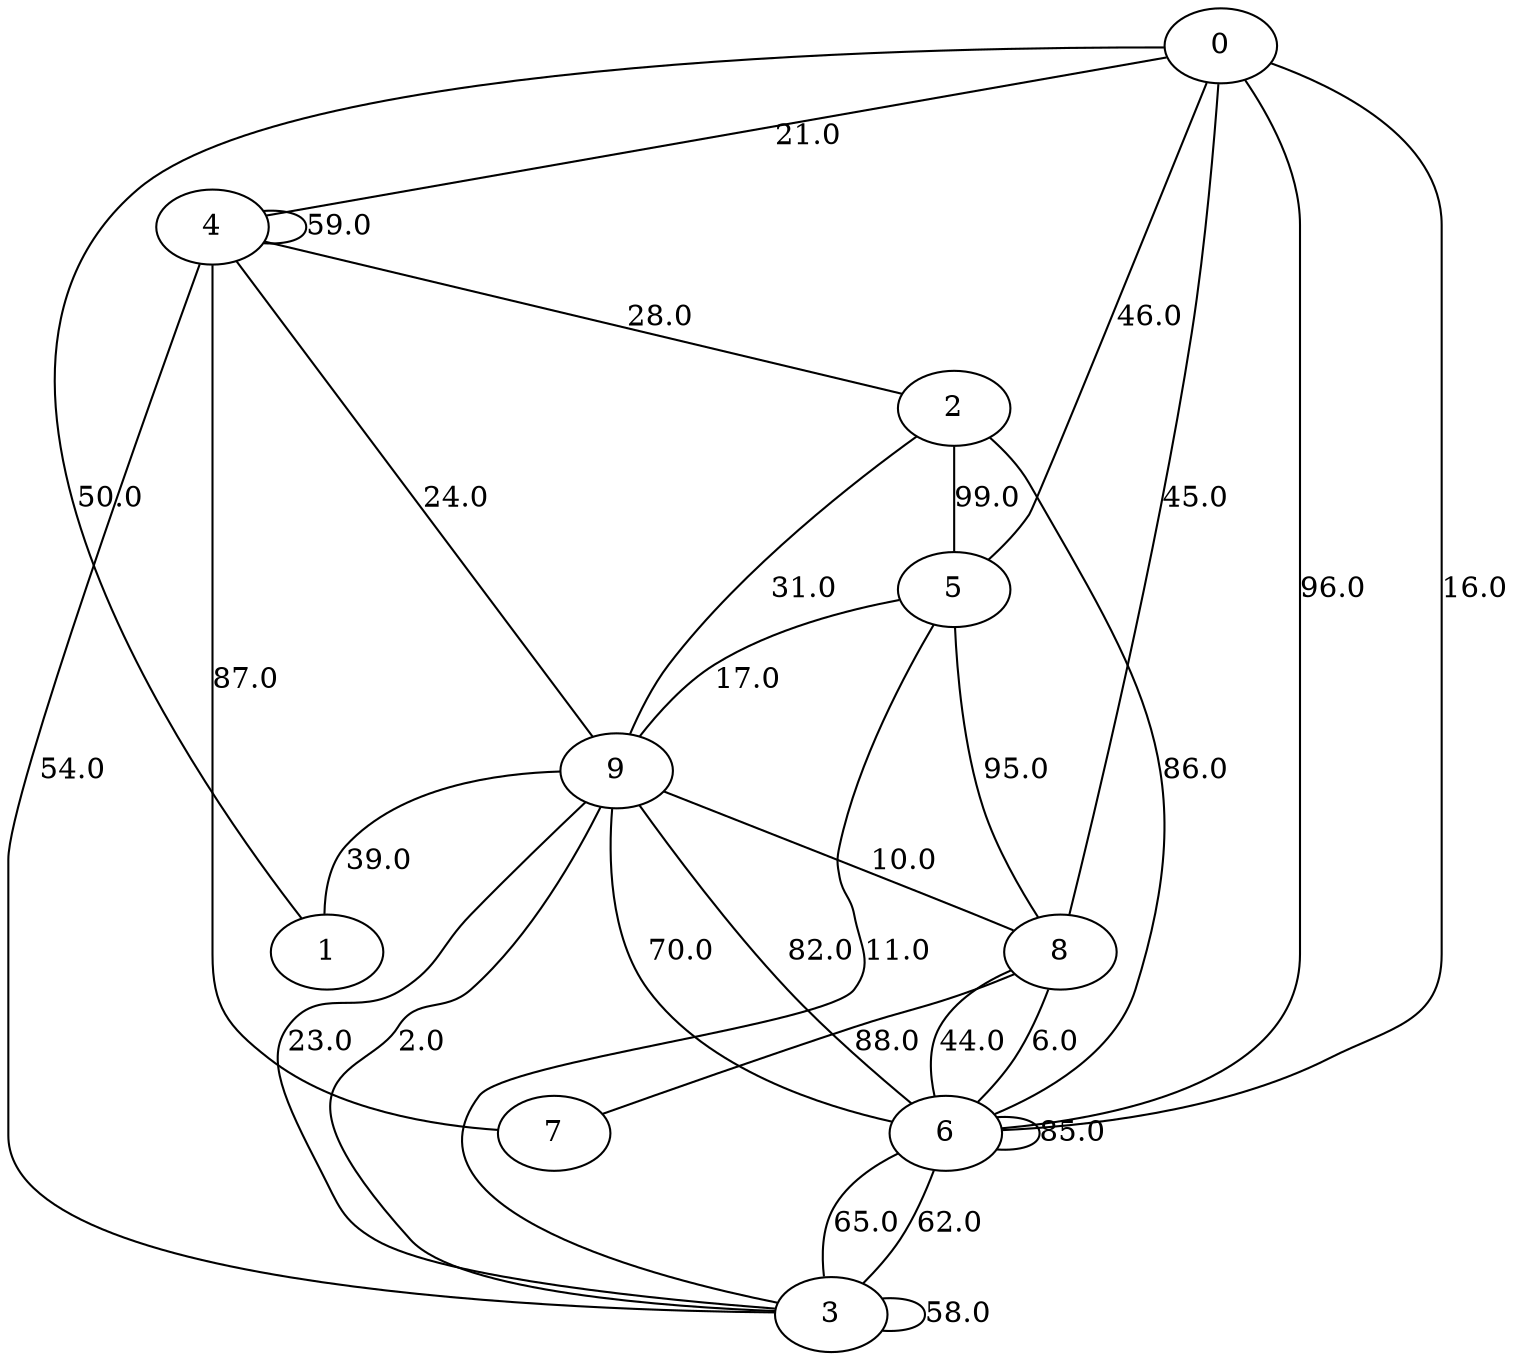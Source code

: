 graph G {
  1 [ label="0" distortion="10" color="" ];
  2 [ label="1" distortion="18" color="" ];
  3 [ label="2" distortion="10" color="" ];
  4 [ label="3" distortion="13" color="" ];
  5 [ label="4" distortion="7" color="" ];
  6 [ label="5" distortion="15" color="" ];
  7 [ label="6" distortion="10" color="" ];
  8 [ label="7" distortion="0" color="" ];
  9 [ label="8" distortion="9" color="" ];
  10 [ label="9" distortion="14" color="" ];
  4 -- 10 [ label="2.0" weight="2.0" color="" ];
  7 -- 7 [ label="85.0" weight="85.0" color="" ];
  7 -- 10 [ label="82.0" weight="82.0" color="" ];
  10 -- 9 [ label="10.0" weight="10.0" color="" ];
  6 -- 10 [ label="17.0" weight="17.0" color="" ];
  10 -- 2 [ label="39.0" weight="39.0" color="" ];
  4 -- 4 [ label="58.0" weight="58.0" color="" ];
  5 -- 3 [ label="28.0" weight="28.0" color="" ];
  9 -- 7 [ label="6.0" weight="6.0" color="" ];
  7 -- 1 [ label="16.0" weight="16.0" color="" ];
  1 -- 5 [ label="21.0" weight="21.0" color="" ];
  10 -- 7 [ label="70.0" weight="70.0" color="" ];
  5 -- 8 [ label="87.0" weight="87.0" color="" ];
  9 -- 8 [ label="88.0" weight="88.0" color="" ];
  6 -- 1 [ label="46.0" weight="46.0" color="" ];
  1 -- 2 [ label="50.0" weight="50.0" color="" ];
  10 -- 3 [ label="31.0" weight="31.0" color="" ];
  1 -- 7 [ label="96.0" weight="96.0" color="" ];
  10 -- 4 [ label="23.0" weight="23.0" color="" ];
  7 -- 4 [ label="65.0" weight="65.0" color="" ];
  3 -- 7 [ label="86.0" weight="86.0" color="" ];
  5 -- 5 [ label="59.0" weight="59.0" color="" ];
  9 -- 6 [ label="95.0" weight="95.0" color="" ];
  6 -- 4 [ label="11.0" weight="11.0" color="" ];
  3 -- 6 [ label="99.0" weight="99.0" color="" ];
  1 -- 9 [ label="45.0" weight="45.0" color="" ];
  7 -- 9 [ label="44.0" weight="44.0" color="" ];
  4 -- 5 [ label="54.0" weight="54.0" color="" ];
  4 -- 7 [ label="62.0" weight="62.0" color="" ];
  10 -- 5 [ label="24.0" weight="24.0" color="" ];
}
